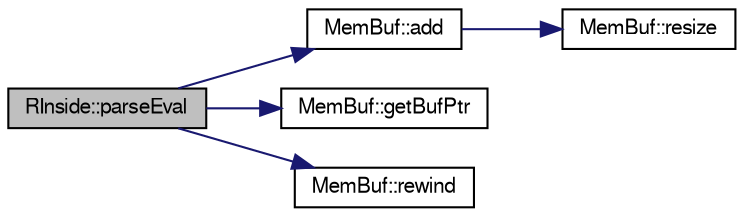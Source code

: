 digraph "RInside::parseEval"
{
 // LATEX_PDF_SIZE
  bgcolor="transparent";
  edge [fontname="FreeSans",fontsize="10",labelfontname="FreeSans",labelfontsize="10"];
  node [fontname="FreeSans",fontsize="10",shape=record];
  rankdir="LR";
  Node1 [label="RInside::parseEval",height=0.2,width=0.4,color="black", fillcolor="grey75", style="filled", fontcolor="black",tooltip=" "];
  Node1 -> Node2 [color="midnightblue",fontsize="10",style="solid",fontname="FreeSans"];
  Node2 [label="MemBuf::add",height=0.2,width=0.4,color="black",URL="$classMemBuf.html#a98f2f73b1dd34faf3c0180e3db6193d6",tooltip=" "];
  Node2 -> Node3 [color="midnightblue",fontsize="10",style="solid",fontname="FreeSans"];
  Node3 [label="MemBuf::resize",height=0.2,width=0.4,color="black",URL="$classMemBuf.html#a4cb3b44d88059c382184ca7d1aa1f235",tooltip=" "];
  Node1 -> Node4 [color="midnightblue",fontsize="10",style="solid",fontname="FreeSans"];
  Node4 [label="MemBuf::getBufPtr",height=0.2,width=0.4,color="black",URL="$classMemBuf.html#a0eb511f5c04d2357ab49d77ab4708ec2",tooltip=" "];
  Node1 -> Node5 [color="midnightblue",fontsize="10",style="solid",fontname="FreeSans"];
  Node5 [label="MemBuf::rewind",height=0.2,width=0.4,color="black",URL="$classMemBuf.html#acecce3962e522cdcabba571ffd51f940",tooltip=" "];
}
